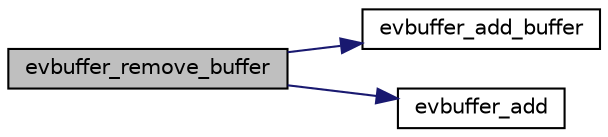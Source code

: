 digraph "evbuffer_remove_buffer"
{
 // LATEX_PDF_SIZE
  edge [fontname="Helvetica",fontsize="10",labelfontname="Helvetica",labelfontsize="10"];
  node [fontname="Helvetica",fontsize="10",shape=record];
  rankdir="LR";
  Node48 [label="evbuffer_remove_buffer",height=0.2,width=0.4,color="black", fillcolor="grey75", style="filled", fontcolor="black",tooltip=" "];
  Node48 -> Node49 [color="midnightblue",fontsize="10",style="solid",fontname="Helvetica"];
  Node49 [label="evbuffer_add_buffer",height=0.2,width=0.4,color="black", fillcolor="white", style="filled",URL="$buffer_8h.html#af95837e510c03d5e5fcf9c05db019f14",tooltip=" "];
  Node48 -> Node50 [color="midnightblue",fontsize="10",style="solid",fontname="Helvetica"];
  Node50 [label="evbuffer_add",height=0.2,width=0.4,color="black", fillcolor="white", style="filled",URL="$buffer_8h.html#a8abedc30187fe00d86b7b1cc4d3ce643",tooltip=" "];
}
